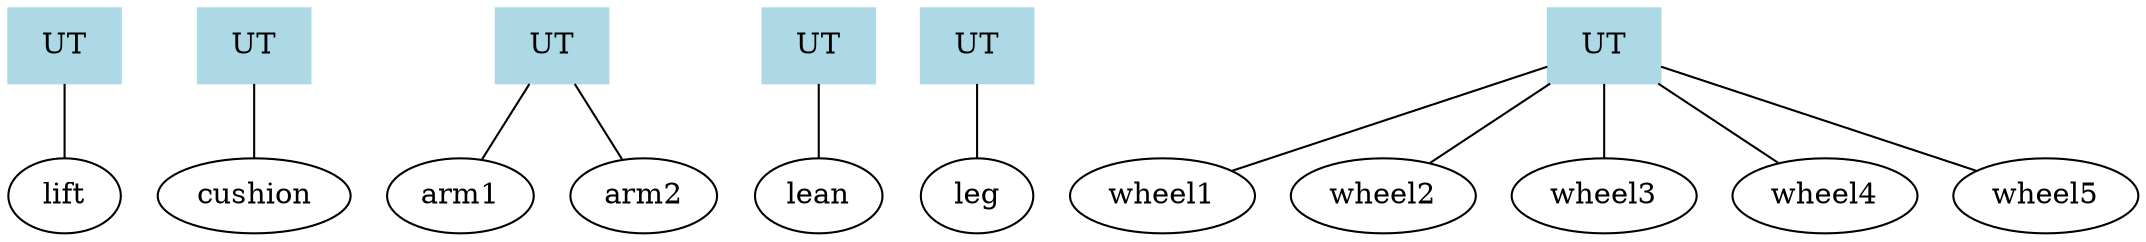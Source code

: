 graph G {
    node [shape=ellipse] lift; cushion; arm1; arm2; lean; leg;
    wheel1; wheel2; wheel3; wheel4; wheel5;
    node [shape=box,label="UT",style=filled,color=lightblue]; 
    wheel_ut; lift_ut; arm_ut; lean_ut; leg_ut; cushion_ut;

    lift_ut -- lift;
    arm_ut -- arm1;
    arm_ut -- arm2;
    lean_ut -- lean;
    leg_ut -- leg;
    wheel_ut -- wheel1;
    wheel_ut -- wheel2;
    wheel_ut -- wheel3;
    wheel_ut -- wheel4;
    wheel_ut -- wheel5;
    cushion_ut -- cushion;
}

